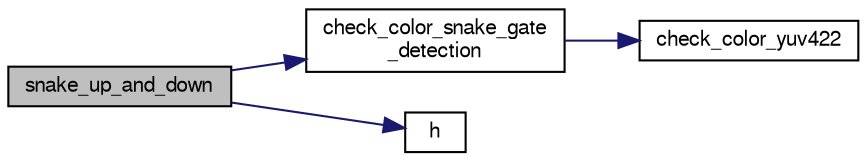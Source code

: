 digraph "snake_up_and_down"
{
  edge [fontname="FreeSans",fontsize="10",labelfontname="FreeSans",labelfontsize="10"];
  node [fontname="FreeSans",fontsize="10",shape=record];
  rankdir="LR";
  Node1 [label="snake_up_and_down",height=0.2,width=0.4,color="black", fillcolor="grey75", style="filled", fontcolor="black"];
  Node1 -> Node2 [color="midnightblue",fontsize="10",style="solid",fontname="FreeSans"];
  Node2 [label="check_color_snake_gate\l_detection",height=0.2,width=0.4,color="black", fillcolor="white", style="filled",URL="$snake__gate__detection_8c.html#a0981ce70dd28acd9b61fd0da4248798f"];
  Node2 -> Node3 [color="midnightblue",fontsize="10",style="solid",fontname="FreeSans"];
  Node3 [label="check_color_yuv422",height=0.2,width=0.4,color="black", fillcolor="white", style="filled",URL="$image_8c.html#a6f14c04ea0779b7962d796490e0c8420",tooltip="Checks the color of a single pixel in a YUV422 image. "];
  Node1 -> Node4 [color="midnightblue",fontsize="10",style="solid",fontname="FreeSans"];
  Node4 [label="h",height=0.2,width=0.4,color="black", fillcolor="white", style="filled",URL="$UKF__Wind__Estimator_8c.html#a1b540e52aff26922bc43ff126fa35270"];
}
